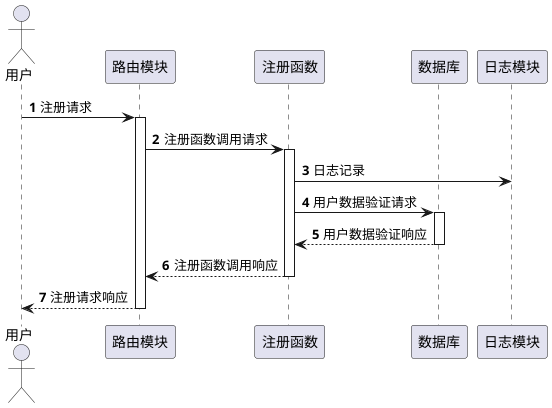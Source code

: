 @startuml
'https://plantuml.com/sequence-diagram

autonumber

actor 用户 as general
participant 路由模块 as router
participant 注册函数 as register
participant 数据库 as database
participant 日志模块 as log


general -> router++: 注册请求
router -> register++: 注册函数调用请求
register -> log: 日志记录
register -> database++: 用户数据验证请求
database --> register--: 用户数据验证响应
register --> router--: 注册函数调用响应

router --> general--: 注册请求响应

@enduml